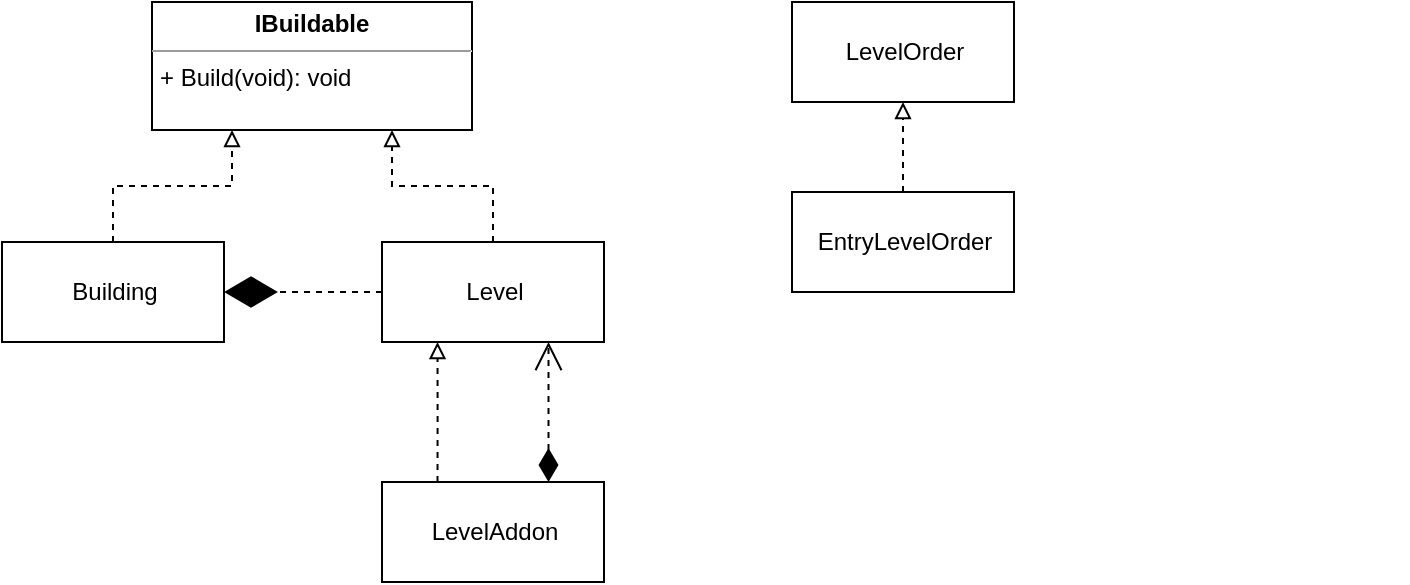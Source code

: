 <mxfile version="11.3.0" type="device" pages="1"><diagram name="Page-1" id="6133507b-19e7-1e82-6fc7-422aa6c4b21f"><mxGraphModel dx="971" dy="557" grid="1" gridSize="10" guides="1" tooltips="1" connect="1" arrows="1" fold="1" page="1" pageScale="1" pageWidth="1100" pageHeight="850" background="#ffffff" math="0" shadow="0"><root><mxCell id="0"/><mxCell id="1" parent="0"/><mxCell id="XewdTepnUsi0zG_3wP73-2" style="edgeStyle=orthogonalEdgeStyle;rounded=0;orthogonalLoop=1;jettySize=auto;html=1;entryX=0.75;entryY=1;entryDx=0;entryDy=0;dashed=1;endArrow=block;endFill=0;exitX=0.5;exitY=0;exitDx=0;exitDy=0;" edge="1" parent="1" source="j9yoqLMGCoOk9G115xij-17" target="j9yoqLMGCoOk9G115xij-39"><mxGeometry relative="1" as="geometry"/></mxCell><mxCell id="j9yoqLMGCoOk9G115xij-17" value="Level" style="html=1;" parent="1" vertex="1"><mxGeometry x="235" y="160" width="111" height="50" as="geometry"/></mxCell><mxCell id="XewdTepnUsi0zG_3wP73-4" style="edgeStyle=orthogonalEdgeStyle;rounded=0;orthogonalLoop=1;jettySize=auto;html=1;entryX=0.25;entryY=1;entryDx=0;entryDy=0;dashed=1;endArrow=block;endFill=0;exitX=0.25;exitY=0;exitDx=0;exitDy=0;" edge="1" parent="1" source="j9yoqLMGCoOk9G115xij-28" target="j9yoqLMGCoOk9G115xij-17"><mxGeometry relative="1" as="geometry"/></mxCell><mxCell id="j9yoqLMGCoOk9G115xij-28" value="LevelAddon" style="html=1;" parent="1" vertex="1"><mxGeometry x="235" y="280" width="111" height="50" as="geometry"/></mxCell><mxCell id="j9yoqLMGCoOk9G115xij-30" value="&lt;br&gt;" style="endArrow=open;html=1;endSize=12;startArrow=diamondThin;startSize=14;startFill=1;edgeStyle=orthogonalEdgeStyle;align=left;verticalAlign=bottom;dashed=1;exitX=0.75;exitY=0;exitDx=0;exitDy=0;entryX=0.75;entryY=1;entryDx=0;entryDy=0;rounded=0;" parent="1" source="j9yoqLMGCoOk9G115xij-28" target="j9yoqLMGCoOk9G115xij-17" edge="1"><mxGeometry x="-0.857" y="-12" relative="1" as="geometry"><mxPoint x="434" y="325" as="sourcePoint"/><mxPoint x="594" y="325" as="targetPoint"/><mxPoint as="offset"/></mxGeometry></mxCell><mxCell id="j9yoqLMGCoOk9G115xij-39" value="&lt;p style=&quot;margin: 0px ; margin-top: 4px ; text-align: center&quot;&gt;&lt;b&gt;IBuildable&lt;/b&gt;&lt;/p&gt;&lt;hr size=&quot;1&quot;&gt;&lt;p style=&quot;margin: 0px ; margin-left: 4px&quot;&gt;+ Build(void): void&lt;/p&gt;" style="verticalAlign=top;align=left;overflow=fill;fontSize=12;fontFamily=Helvetica;html=1;" parent="1" vertex="1"><mxGeometry x="120" y="40" width="160" height="64" as="geometry"/></mxCell><mxCell id="XewdTepnUsi0zG_3wP73-6" style="edgeStyle=orthogonalEdgeStyle;rounded=0;orthogonalLoop=1;jettySize=auto;html=1;dashed=1;endArrow=block;endFill=0;exitX=0.5;exitY=0;exitDx=0;exitDy=0;entryX=0.25;entryY=1;entryDx=0;entryDy=0;" edge="1" parent="1" source="XewdTepnUsi0zG_3wP73-5" target="j9yoqLMGCoOk9G115xij-39"><mxGeometry relative="1" as="geometry"/></mxCell><mxCell id="XewdTepnUsi0zG_3wP73-5" value="Building" style="html=1;" vertex="1" parent="1"><mxGeometry x="45" y="160" width="111" height="50" as="geometry"/></mxCell><mxCell id="XewdTepnUsi0zG_3wP73-10" value="" style="endArrow=diamondThin;endFill=1;endSize=24;html=1;dashed=1;entryX=1;entryY=0.5;entryDx=0;entryDy=0;exitX=0;exitY=0.5;exitDx=0;exitDy=0;" edge="1" parent="1" source="j9yoqLMGCoOk9G115xij-17" target="XewdTepnUsi0zG_3wP73-5"><mxGeometry width="160" relative="1" as="geometry"><mxPoint x="106" y="205" as="sourcePoint"/><mxPoint x="145" y="205" as="targetPoint"/><Array as="points"/></mxGeometry></mxCell><mxCell id="XewdTepnUsi0zG_3wP73-15" value="LevelOrder" style="html=1;" vertex="1" parent="1"><mxGeometry x="440" y="40" width="111" height="50" as="geometry"/></mxCell><mxCell id="XewdTepnUsi0zG_3wP73-17" style="edgeStyle=orthogonalEdgeStyle;rounded=0;orthogonalLoop=1;jettySize=auto;html=1;dashed=1;endArrow=block;endFill=0;strokeColor=none;comic=0;" edge="1" parent="1" target="XewdTepnUsi0zG_3wP73-15"><mxGeometry relative="1" as="geometry"><mxPoint x="440.333" y="500" as="targetPoint"/><mxPoint x="740" y="71.966" as="sourcePoint"/></mxGeometry></mxCell><mxCell id="XewdTepnUsi0zG_3wP73-19" style="edgeStyle=orthogonalEdgeStyle;rounded=0;orthogonalLoop=1;jettySize=auto;html=1;entryX=0.5;entryY=1;entryDx=0;entryDy=0;dashed=1;endArrow=block;endFill=0;" edge="1" parent="1" source="XewdTepnUsi0zG_3wP73-18" target="XewdTepnUsi0zG_3wP73-15"><mxGeometry relative="1" as="geometry"/></mxCell><mxCell id="XewdTepnUsi0zG_3wP73-18" value="EntryLevelOrder" style="html=1;" vertex="1" parent="1"><mxGeometry x="440" y="135" width="111" height="50" as="geometry"/></mxCell></root></mxGraphModel></diagram></mxfile>